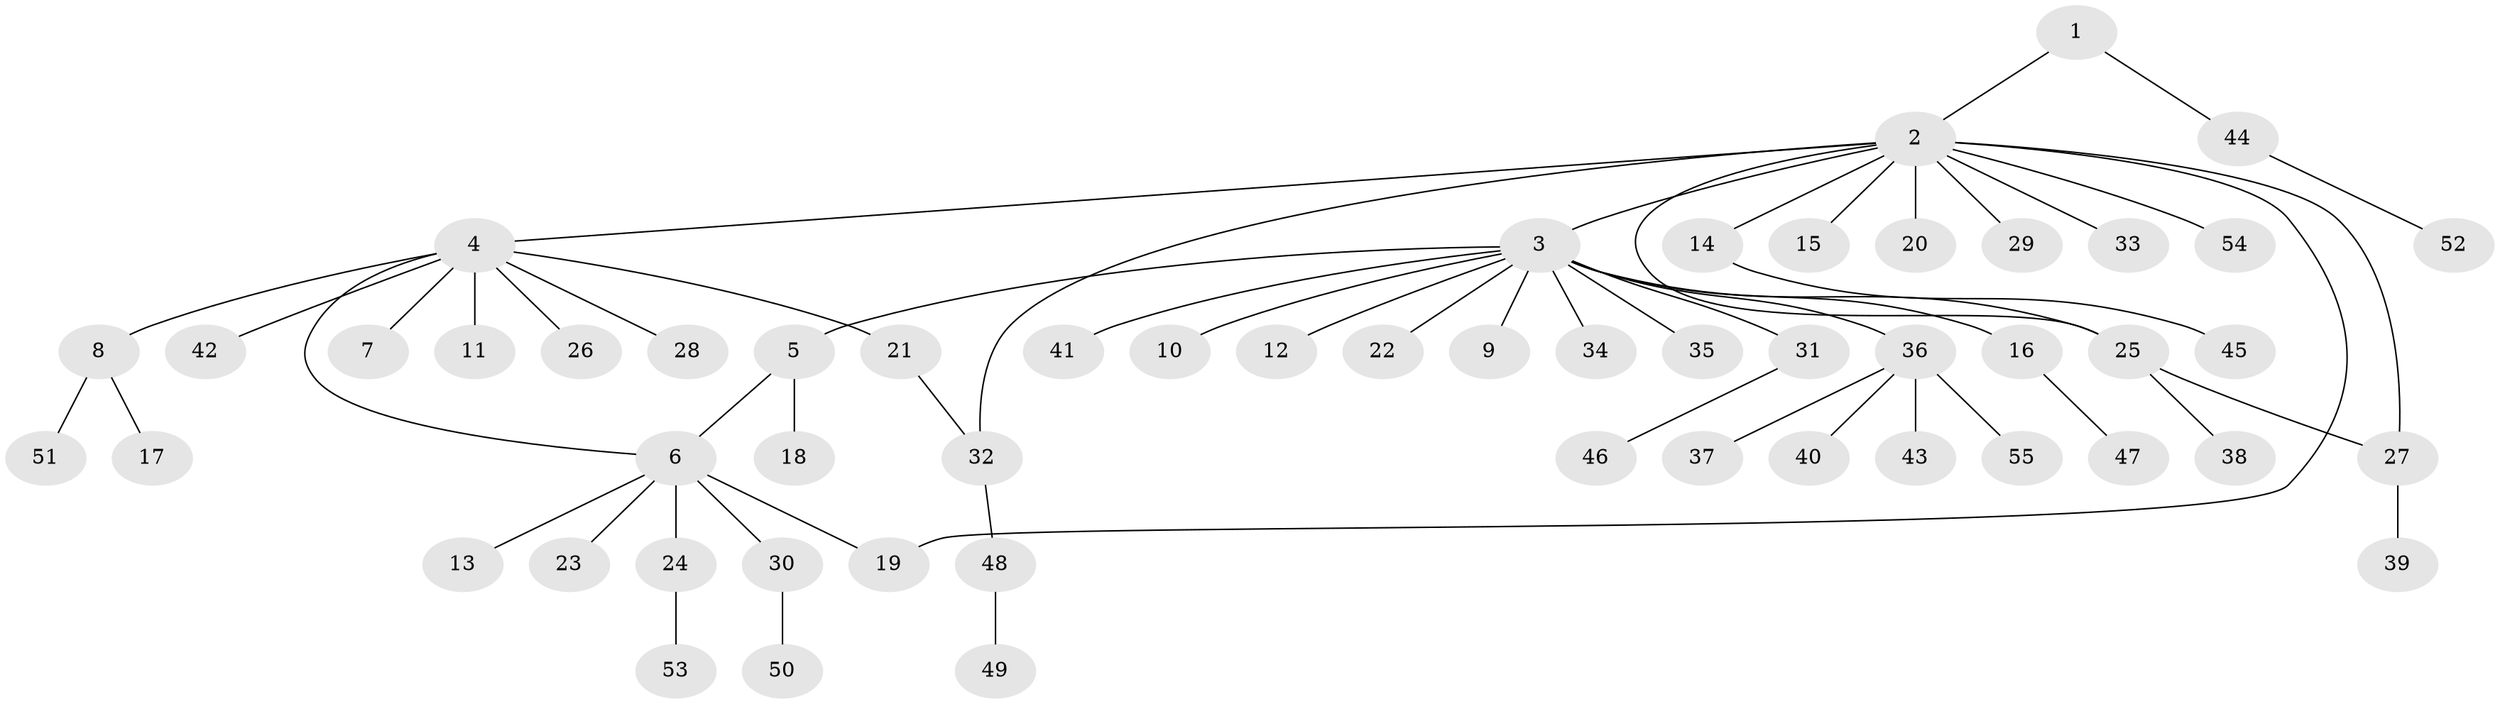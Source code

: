 // Generated by graph-tools (version 1.1) at 2025/35/03/09/25 02:35:19]
// undirected, 55 vertices, 59 edges
graph export_dot {
graph [start="1"]
  node [color=gray90,style=filled];
  1;
  2;
  3;
  4;
  5;
  6;
  7;
  8;
  9;
  10;
  11;
  12;
  13;
  14;
  15;
  16;
  17;
  18;
  19;
  20;
  21;
  22;
  23;
  24;
  25;
  26;
  27;
  28;
  29;
  30;
  31;
  32;
  33;
  34;
  35;
  36;
  37;
  38;
  39;
  40;
  41;
  42;
  43;
  44;
  45;
  46;
  47;
  48;
  49;
  50;
  51;
  52;
  53;
  54;
  55;
  1 -- 2;
  1 -- 44;
  2 -- 3;
  2 -- 4;
  2 -- 14;
  2 -- 15;
  2 -- 19;
  2 -- 20;
  2 -- 25;
  2 -- 27;
  2 -- 29;
  2 -- 32;
  2 -- 33;
  2 -- 54;
  3 -- 5;
  3 -- 9;
  3 -- 10;
  3 -- 12;
  3 -- 16;
  3 -- 22;
  3 -- 25;
  3 -- 31;
  3 -- 34;
  3 -- 35;
  3 -- 36;
  3 -- 41;
  4 -- 6;
  4 -- 7;
  4 -- 8;
  4 -- 11;
  4 -- 21;
  4 -- 26;
  4 -- 28;
  4 -- 42;
  5 -- 6;
  5 -- 18;
  6 -- 13;
  6 -- 19;
  6 -- 23;
  6 -- 24;
  6 -- 30;
  8 -- 17;
  8 -- 51;
  14 -- 45;
  16 -- 47;
  21 -- 32;
  24 -- 53;
  25 -- 27;
  25 -- 38;
  27 -- 39;
  30 -- 50;
  31 -- 46;
  32 -- 48;
  36 -- 37;
  36 -- 40;
  36 -- 43;
  36 -- 55;
  44 -- 52;
  48 -- 49;
}
